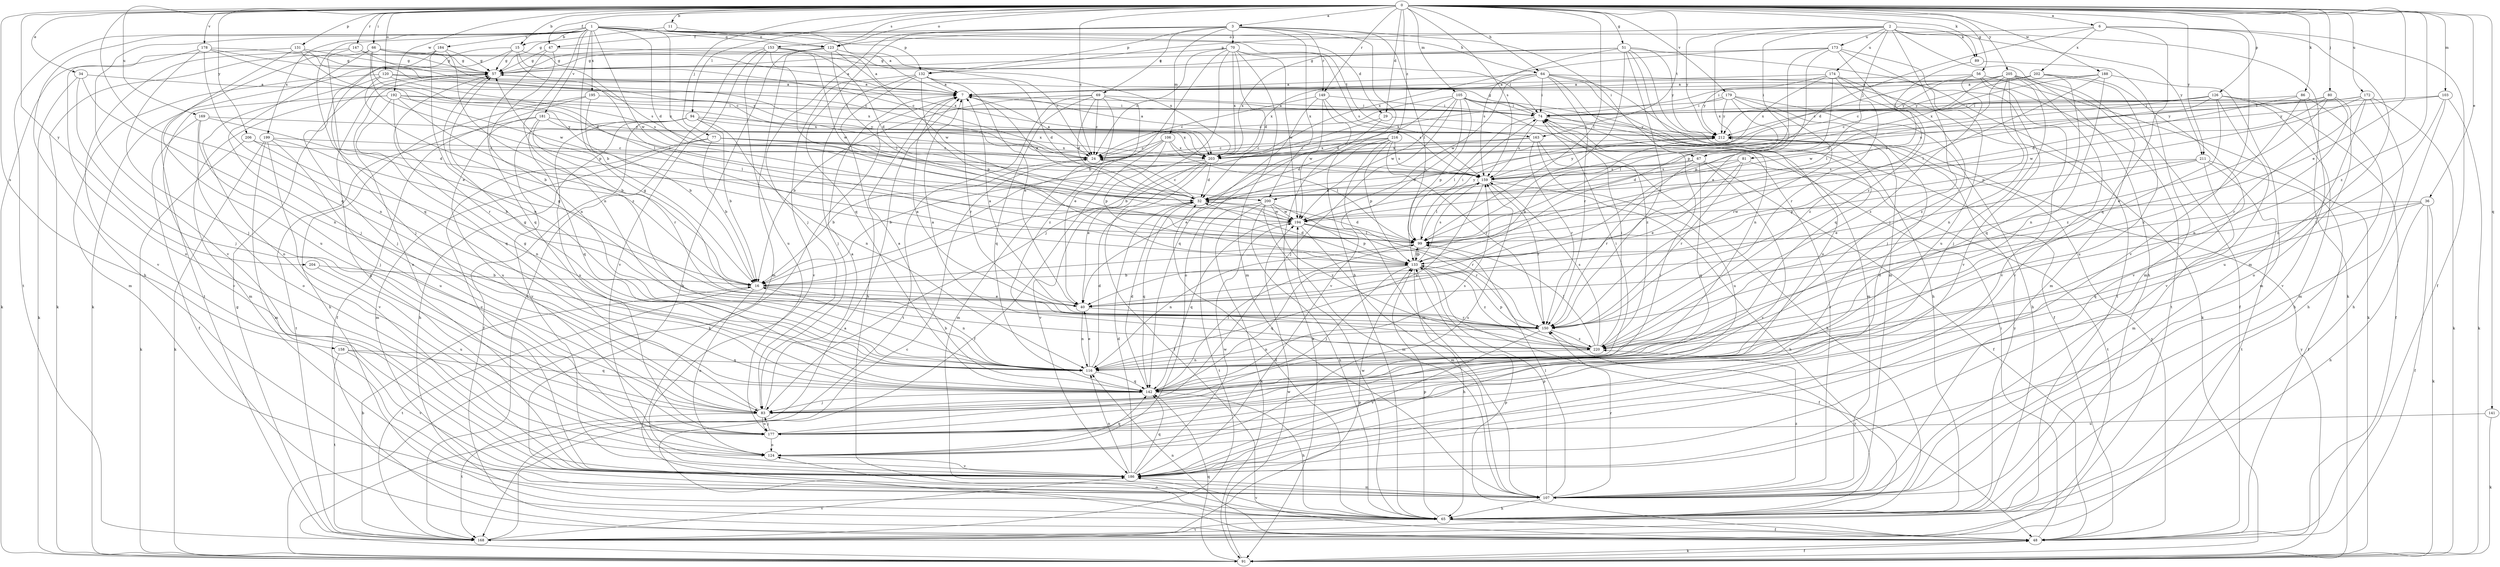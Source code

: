 strict digraph  {
0;
1;
2;
3;
6;
7;
11;
15;
16;
24;
29;
32;
34;
36;
40;
47;
48;
51;
56;
57;
64;
65;
66;
67;
69;
70;
74;
77;
80;
81;
83;
86;
89;
91;
94;
99;
103;
105;
106;
107;
116;
120;
123;
124;
126;
131;
132;
133;
141;
142;
147;
149;
150;
153;
158;
159;
163;
168;
169;
172;
173;
174;
177;
178;
179;
181;
184;
186;
188;
192;
194;
195;
199;
200;
202;
203;
204;
205;
206;
211;
212;
216;
220;
0 -> 3  [label=a];
0 -> 6  [label=a];
0 -> 11  [label=b];
0 -> 15  [label=b];
0 -> 24  [label=c];
0 -> 29  [label=d];
0 -> 34  [label=e];
0 -> 36  [label=e];
0 -> 40  [label=e];
0 -> 47  [label=f];
0 -> 51  [label=g];
0 -> 56  [label=g];
0 -> 64  [label=h];
0 -> 66  [label=i];
0 -> 77  [label=j];
0 -> 80  [label=j];
0 -> 86  [label=k];
0 -> 89  [label=k];
0 -> 94  [label=l];
0 -> 99  [label=l];
0 -> 103  [label=m];
0 -> 105  [label=m];
0 -> 120  [label=o];
0 -> 123  [label=o];
0 -> 126  [label=p];
0 -> 131  [label=p];
0 -> 141  [label=q];
0 -> 142  [label=q];
0 -> 147  [label=r];
0 -> 149  [label=r];
0 -> 153  [label=s];
0 -> 158  [label=s];
0 -> 159  [label=s];
0 -> 163  [label=t];
0 -> 169  [label=u];
0 -> 172  [label=u];
0 -> 178  [label=v];
0 -> 179  [label=v];
0 -> 188  [label=w];
0 -> 192  [label=w];
0 -> 204  [label=y];
0 -> 205  [label=y];
0 -> 206  [label=y];
0 -> 211  [label=y];
0 -> 216  [label=z];
0 -> 220  [label=z];
1 -> 7  [label=a];
1 -> 15  [label=b];
1 -> 16  [label=b];
1 -> 29  [label=d];
1 -> 32  [label=d];
1 -> 64  [label=h];
1 -> 65  [label=h];
1 -> 116  [label=n];
1 -> 123  [label=o];
1 -> 132  [label=p];
1 -> 142  [label=q];
1 -> 163  [label=t];
1 -> 168  [label=t];
1 -> 181  [label=v];
1 -> 184  [label=v];
1 -> 186  [label=v];
1 -> 194  [label=w];
1 -> 195  [label=x];
1 -> 199  [label=x];
1 -> 200  [label=x];
2 -> 65  [label=h];
2 -> 67  [label=i];
2 -> 81  [label=j];
2 -> 83  [label=j];
2 -> 89  [label=k];
2 -> 91  [label=k];
2 -> 132  [label=p];
2 -> 173  [label=u];
2 -> 174  [label=u];
2 -> 200  [label=x];
2 -> 211  [label=y];
2 -> 212  [label=y];
3 -> 47  [label=f];
3 -> 65  [label=h];
3 -> 67  [label=i];
3 -> 69  [label=i];
3 -> 70  [label=i];
3 -> 83  [label=j];
3 -> 99  [label=l];
3 -> 106  [label=m];
3 -> 132  [label=p];
3 -> 142  [label=q];
3 -> 149  [label=r];
3 -> 200  [label=x];
6 -> 32  [label=d];
6 -> 48  [label=f];
6 -> 107  [label=m];
6 -> 123  [label=o];
6 -> 142  [label=q];
6 -> 186  [label=v];
6 -> 202  [label=x];
7 -> 74  [label=i];
7 -> 91  [label=k];
7 -> 150  [label=r];
11 -> 57  [label=g];
11 -> 123  [label=o];
15 -> 24  [label=c];
15 -> 57  [label=g];
15 -> 91  [label=k];
15 -> 99  [label=l];
15 -> 124  [label=o];
15 -> 159  [label=s];
16 -> 40  [label=e];
16 -> 116  [label=n];
16 -> 124  [label=o];
16 -> 168  [label=t];
24 -> 7  [label=a];
24 -> 16  [label=b];
24 -> 159  [label=s];
29 -> 16  [label=b];
29 -> 91  [label=k];
29 -> 212  [label=y];
32 -> 7  [label=a];
32 -> 24  [label=c];
32 -> 142  [label=q];
32 -> 194  [label=w];
34 -> 7  [label=a];
34 -> 83  [label=j];
34 -> 91  [label=k];
34 -> 116  [label=n];
36 -> 48  [label=f];
36 -> 65  [label=h];
36 -> 91  [label=k];
36 -> 99  [label=l];
36 -> 142  [label=q];
36 -> 194  [label=w];
40 -> 7  [label=a];
40 -> 57  [label=g];
40 -> 116  [label=n];
40 -> 150  [label=r];
47 -> 57  [label=g];
47 -> 116  [label=n];
47 -> 142  [label=q];
47 -> 203  [label=x];
48 -> 74  [label=i];
48 -> 91  [label=k];
48 -> 116  [label=n];
48 -> 133  [label=p];
48 -> 212  [label=y];
51 -> 57  [label=g];
51 -> 99  [label=l];
51 -> 107  [label=m];
51 -> 142  [label=q];
51 -> 150  [label=r];
51 -> 159  [label=s];
51 -> 168  [label=t];
51 -> 203  [label=x];
51 -> 212  [label=y];
56 -> 7  [label=a];
56 -> 24  [label=c];
56 -> 91  [label=k];
56 -> 168  [label=t];
56 -> 186  [label=v];
56 -> 220  [label=z];
57 -> 7  [label=a];
57 -> 124  [label=o];
64 -> 7  [label=a];
64 -> 65  [label=h];
64 -> 74  [label=i];
64 -> 91  [label=k];
64 -> 116  [label=n];
64 -> 150  [label=r];
64 -> 177  [label=u];
64 -> 194  [label=w];
64 -> 203  [label=x];
65 -> 32  [label=d];
65 -> 48  [label=f];
65 -> 124  [label=o];
65 -> 133  [label=p];
65 -> 150  [label=r];
65 -> 168  [label=t];
65 -> 186  [label=v];
65 -> 194  [label=w];
65 -> 212  [label=y];
66 -> 7  [label=a];
66 -> 57  [label=g];
66 -> 74  [label=i];
66 -> 83  [label=j];
66 -> 91  [label=k];
66 -> 99  [label=l];
66 -> 133  [label=p];
66 -> 203  [label=x];
67 -> 32  [label=d];
67 -> 48  [label=f];
67 -> 142  [label=q];
67 -> 150  [label=r];
67 -> 159  [label=s];
67 -> 186  [label=v];
69 -> 16  [label=b];
69 -> 24  [label=c];
69 -> 32  [label=d];
69 -> 40  [label=e];
69 -> 74  [label=i];
69 -> 142  [label=q];
69 -> 168  [label=t];
69 -> 220  [label=z];
70 -> 16  [label=b];
70 -> 24  [label=c];
70 -> 32  [label=d];
70 -> 57  [label=g];
70 -> 83  [label=j];
70 -> 107  [label=m];
70 -> 159  [label=s];
70 -> 194  [label=w];
70 -> 203  [label=x];
74 -> 7  [label=a];
74 -> 57  [label=g];
74 -> 99  [label=l];
74 -> 159  [label=s];
74 -> 212  [label=y];
77 -> 16  [label=b];
77 -> 24  [label=c];
77 -> 107  [label=m];
77 -> 159  [label=s];
77 -> 186  [label=v];
77 -> 203  [label=x];
80 -> 40  [label=e];
80 -> 74  [label=i];
80 -> 116  [label=n];
80 -> 124  [label=o];
80 -> 159  [label=s];
80 -> 194  [label=w];
81 -> 32  [label=d];
81 -> 40  [label=e];
81 -> 150  [label=r];
81 -> 159  [label=s];
81 -> 168  [label=t];
83 -> 7  [label=a];
83 -> 57  [label=g];
83 -> 168  [label=t];
83 -> 177  [label=u];
86 -> 32  [label=d];
86 -> 65  [label=h];
86 -> 74  [label=i];
86 -> 186  [label=v];
86 -> 220  [label=z];
89 -> 99  [label=l];
89 -> 107  [label=m];
91 -> 7  [label=a];
91 -> 48  [label=f];
91 -> 142  [label=q];
91 -> 194  [label=w];
91 -> 212  [label=y];
94 -> 16  [label=b];
94 -> 48  [label=f];
94 -> 65  [label=h];
94 -> 116  [label=n];
94 -> 177  [label=u];
94 -> 186  [label=v];
94 -> 203  [label=x];
94 -> 212  [label=y];
99 -> 32  [label=d];
99 -> 74  [label=i];
99 -> 116  [label=n];
99 -> 133  [label=p];
103 -> 65  [label=h];
103 -> 74  [label=i];
103 -> 91  [label=k];
103 -> 116  [label=n];
103 -> 212  [label=y];
105 -> 24  [label=c];
105 -> 32  [label=d];
105 -> 48  [label=f];
105 -> 74  [label=i];
105 -> 83  [label=j];
105 -> 107  [label=m];
105 -> 133  [label=p];
105 -> 186  [label=v];
105 -> 194  [label=w];
105 -> 220  [label=z];
106 -> 24  [label=c];
106 -> 48  [label=f];
106 -> 99  [label=l];
106 -> 107  [label=m];
106 -> 133  [label=p];
106 -> 203  [label=x];
107 -> 65  [label=h];
107 -> 74  [label=i];
107 -> 99  [label=l];
107 -> 133  [label=p];
107 -> 150  [label=r];
107 -> 220  [label=z];
116 -> 16  [label=b];
116 -> 32  [label=d];
116 -> 40  [label=e];
116 -> 57  [label=g];
116 -> 74  [label=i];
116 -> 142  [label=q];
120 -> 7  [label=a];
120 -> 16  [label=b];
120 -> 83  [label=j];
120 -> 107  [label=m];
120 -> 159  [label=s];
120 -> 203  [label=x];
123 -> 24  [label=c];
123 -> 57  [label=g];
123 -> 65  [label=h];
123 -> 99  [label=l];
123 -> 107  [label=m];
123 -> 194  [label=w];
124 -> 142  [label=q];
124 -> 159  [label=s];
124 -> 186  [label=v];
126 -> 24  [label=c];
126 -> 32  [label=d];
126 -> 48  [label=f];
126 -> 65  [label=h];
126 -> 74  [label=i];
126 -> 186  [label=v];
126 -> 194  [label=w];
126 -> 220  [label=z];
131 -> 24  [label=c];
131 -> 32  [label=d];
131 -> 57  [label=g];
131 -> 124  [label=o];
131 -> 177  [label=u];
132 -> 7  [label=a];
132 -> 32  [label=d];
132 -> 40  [label=e];
132 -> 65  [label=h];
132 -> 83  [label=j];
132 -> 133  [label=p];
132 -> 186  [label=v];
133 -> 16  [label=b];
133 -> 32  [label=d];
133 -> 48  [label=f];
133 -> 65  [label=h];
133 -> 83  [label=j];
133 -> 99  [label=l];
133 -> 142  [label=q];
133 -> 159  [label=s];
133 -> 220  [label=z];
141 -> 91  [label=k];
141 -> 177  [label=u];
142 -> 7  [label=a];
142 -> 32  [label=d];
142 -> 65  [label=h];
142 -> 83  [label=j];
142 -> 99  [label=l];
142 -> 159  [label=s];
147 -> 24  [label=c];
147 -> 40  [label=e];
147 -> 57  [label=g];
147 -> 186  [label=v];
149 -> 24  [label=c];
149 -> 74  [label=i];
149 -> 124  [label=o];
149 -> 142  [label=q];
149 -> 159  [label=s];
149 -> 194  [label=w];
150 -> 7  [label=a];
150 -> 57  [label=g];
150 -> 116  [label=n];
150 -> 186  [label=v];
150 -> 220  [label=z];
153 -> 7  [label=a];
153 -> 32  [label=d];
153 -> 57  [label=g];
153 -> 99  [label=l];
153 -> 168  [label=t];
153 -> 177  [label=u];
153 -> 186  [label=v];
153 -> 194  [label=w];
158 -> 116  [label=n];
158 -> 142  [label=q];
158 -> 168  [label=t];
158 -> 186  [label=v];
159 -> 32  [label=d];
159 -> 65  [label=h];
159 -> 99  [label=l];
159 -> 116  [label=n];
159 -> 150  [label=r];
159 -> 212  [label=y];
163 -> 24  [label=c];
163 -> 65  [label=h];
163 -> 150  [label=r];
163 -> 177  [label=u];
163 -> 203  [label=x];
168 -> 16  [label=b];
168 -> 24  [label=c];
168 -> 57  [label=g];
168 -> 133  [label=p];
168 -> 186  [label=v];
169 -> 32  [label=d];
169 -> 48  [label=f];
169 -> 83  [label=j];
169 -> 124  [label=o];
169 -> 212  [label=y];
172 -> 74  [label=i];
172 -> 91  [label=k];
172 -> 107  [label=m];
172 -> 133  [label=p];
172 -> 150  [label=r];
172 -> 177  [label=u];
172 -> 212  [label=y];
173 -> 40  [label=e];
173 -> 57  [label=g];
173 -> 133  [label=p];
173 -> 150  [label=r];
173 -> 177  [label=u];
173 -> 186  [label=v];
173 -> 203  [label=x];
174 -> 7  [label=a];
174 -> 83  [label=j];
174 -> 133  [label=p];
174 -> 150  [label=r];
174 -> 203  [label=x];
174 -> 212  [label=y];
174 -> 220  [label=z];
177 -> 74  [label=i];
177 -> 83  [label=j];
177 -> 124  [label=o];
178 -> 24  [label=c];
178 -> 57  [label=g];
178 -> 83  [label=j];
178 -> 91  [label=k];
178 -> 116  [label=n];
178 -> 194  [label=w];
179 -> 65  [label=h];
179 -> 74  [label=i];
179 -> 99  [label=l];
179 -> 124  [label=o];
179 -> 150  [label=r];
179 -> 203  [label=x];
179 -> 212  [label=y];
181 -> 142  [label=q];
181 -> 150  [label=r];
181 -> 168  [label=t];
181 -> 177  [label=u];
181 -> 203  [label=x];
181 -> 212  [label=y];
184 -> 57  [label=g];
184 -> 83  [label=j];
184 -> 116  [label=n];
184 -> 168  [label=t];
184 -> 220  [label=z];
186 -> 32  [label=d];
186 -> 57  [label=g];
186 -> 107  [label=m];
186 -> 116  [label=n];
186 -> 142  [label=q];
186 -> 194  [label=w];
188 -> 7  [label=a];
188 -> 24  [label=c];
188 -> 99  [label=l];
188 -> 107  [label=m];
188 -> 116  [label=n];
192 -> 16  [label=b];
192 -> 74  [label=i];
192 -> 99  [label=l];
192 -> 107  [label=m];
192 -> 142  [label=q];
192 -> 150  [label=r];
192 -> 186  [label=v];
192 -> 203  [label=x];
194 -> 99  [label=l];
194 -> 107  [label=m];
194 -> 133  [label=p];
194 -> 142  [label=q];
194 -> 150  [label=r];
194 -> 212  [label=y];
195 -> 16  [label=b];
195 -> 48  [label=f];
195 -> 65  [label=h];
195 -> 74  [label=i];
199 -> 16  [label=b];
199 -> 24  [label=c];
199 -> 91  [label=k];
199 -> 107  [label=m];
199 -> 177  [label=u];
199 -> 186  [label=v];
200 -> 65  [label=h];
200 -> 91  [label=k];
200 -> 107  [label=m];
200 -> 150  [label=r];
200 -> 168  [label=t];
200 -> 194  [label=w];
200 -> 220  [label=z];
202 -> 7  [label=a];
202 -> 74  [label=i];
202 -> 142  [label=q];
202 -> 177  [label=u];
202 -> 186  [label=v];
202 -> 212  [label=y];
203 -> 16  [label=b];
203 -> 32  [label=d];
203 -> 40  [label=e];
203 -> 48  [label=f];
203 -> 186  [label=v];
204 -> 16  [label=b];
204 -> 177  [label=u];
205 -> 7  [label=a];
205 -> 48  [label=f];
205 -> 83  [label=j];
205 -> 99  [label=l];
205 -> 107  [label=m];
205 -> 116  [label=n];
205 -> 186  [label=v];
205 -> 203  [label=x];
205 -> 212  [label=y];
205 -> 220  [label=z];
206 -> 24  [label=c];
206 -> 91  [label=k];
206 -> 116  [label=n];
211 -> 40  [label=e];
211 -> 48  [label=f];
211 -> 107  [label=m];
211 -> 133  [label=p];
211 -> 159  [label=s];
211 -> 168  [label=t];
212 -> 7  [label=a];
212 -> 16  [label=b];
212 -> 24  [label=c];
216 -> 24  [label=c];
216 -> 32  [label=d];
216 -> 40  [label=e];
216 -> 107  [label=m];
216 -> 133  [label=p];
216 -> 150  [label=r];
216 -> 159  [label=s];
216 -> 203  [label=x];
220 -> 7  [label=a];
220 -> 74  [label=i];
220 -> 99  [label=l];
220 -> 116  [label=n];
220 -> 133  [label=p];
220 -> 159  [label=s];
}
